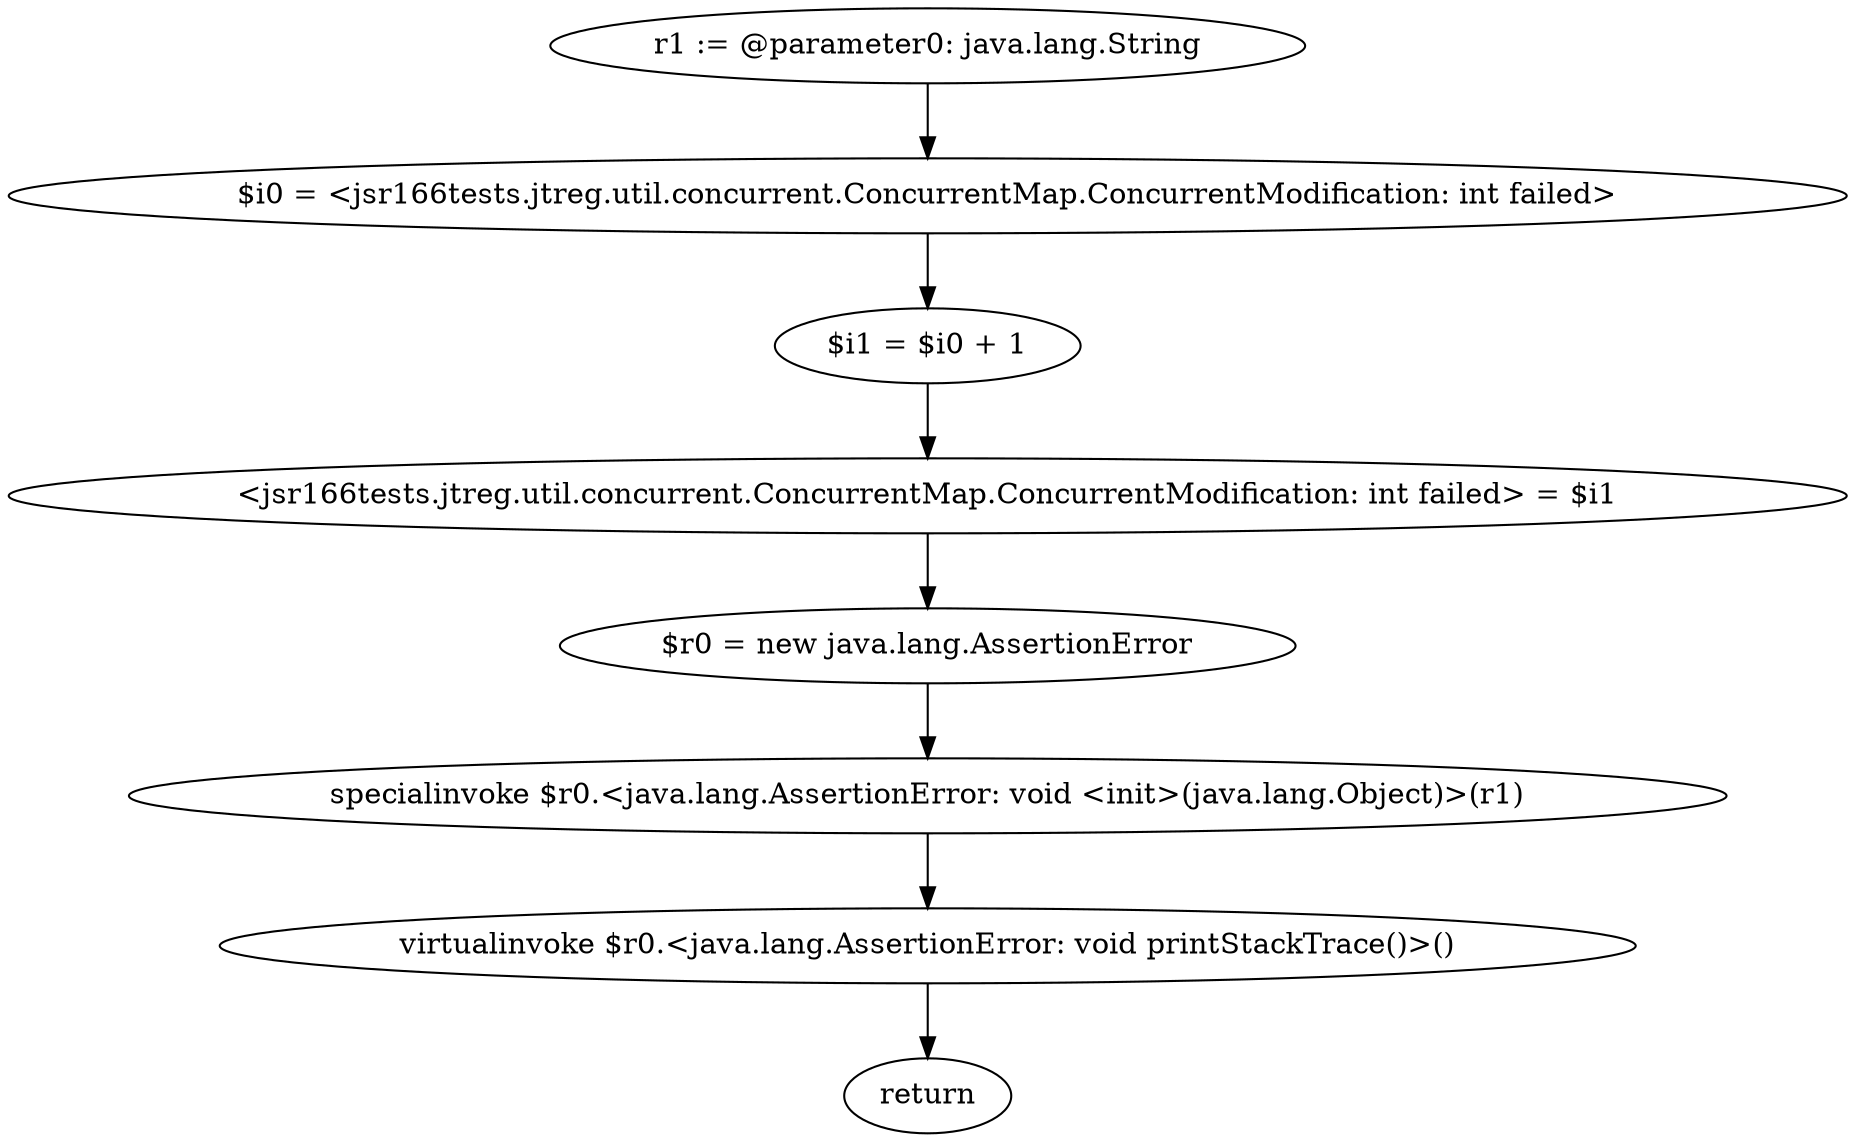 digraph "unitGraph" {
    "r1 := @parameter0: java.lang.String"
    "$i0 = <jsr166tests.jtreg.util.concurrent.ConcurrentMap.ConcurrentModification: int failed>"
    "$i1 = $i0 + 1"
    "<jsr166tests.jtreg.util.concurrent.ConcurrentMap.ConcurrentModification: int failed> = $i1"
    "$r0 = new java.lang.AssertionError"
    "specialinvoke $r0.<java.lang.AssertionError: void <init>(java.lang.Object)>(r1)"
    "virtualinvoke $r0.<java.lang.AssertionError: void printStackTrace()>()"
    "return"
    "r1 := @parameter0: java.lang.String"->"$i0 = <jsr166tests.jtreg.util.concurrent.ConcurrentMap.ConcurrentModification: int failed>";
    "$i0 = <jsr166tests.jtreg.util.concurrent.ConcurrentMap.ConcurrentModification: int failed>"->"$i1 = $i0 + 1";
    "$i1 = $i0 + 1"->"<jsr166tests.jtreg.util.concurrent.ConcurrentMap.ConcurrentModification: int failed> = $i1";
    "<jsr166tests.jtreg.util.concurrent.ConcurrentMap.ConcurrentModification: int failed> = $i1"->"$r0 = new java.lang.AssertionError";
    "$r0 = new java.lang.AssertionError"->"specialinvoke $r0.<java.lang.AssertionError: void <init>(java.lang.Object)>(r1)";
    "specialinvoke $r0.<java.lang.AssertionError: void <init>(java.lang.Object)>(r1)"->"virtualinvoke $r0.<java.lang.AssertionError: void printStackTrace()>()";
    "virtualinvoke $r0.<java.lang.AssertionError: void printStackTrace()>()"->"return";
}
